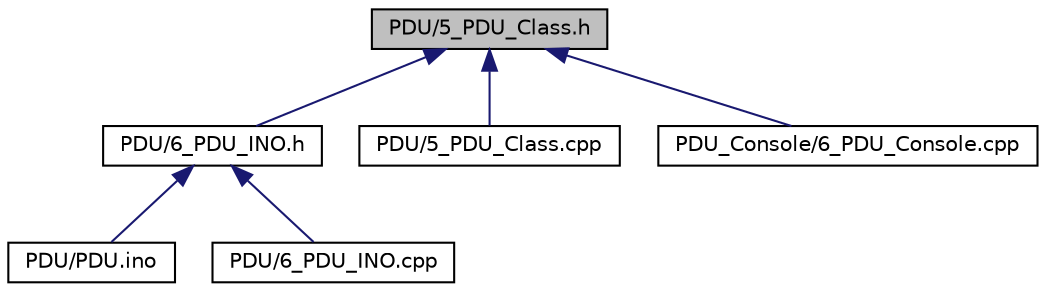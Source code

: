 digraph "PDU/5_PDU_Class.h"
{
 // LATEX_PDF_SIZE
  edge [fontname="Helvetica",fontsize="10",labelfontname="Helvetica",labelfontsize="10"];
  node [fontname="Helvetica",fontsize="10",shape=record];
  Node1 [label="PDU/5_PDU_Class.h",height=0.2,width=0.4,color="black", fillcolor="grey75", style="filled", fontcolor="black",tooltip="ARU Node Personalization for the PDU PCB Node."];
  Node1 -> Node2 [dir="back",color="midnightblue",fontsize="10",style="solid",fontname="Helvetica"];
  Node2 [label="PDU/6_PDU_INO.h",height=0.2,width=0.4,color="black", fillcolor="white", style="filled",URL="$6___p_d_u___i_n_o_8h.html",tooltip="Arduino FW for PDU PCB of ARU."];
  Node2 -> Node3 [dir="back",color="midnightblue",fontsize="10",style="solid",fontname="Helvetica"];
  Node3 [label="PDU/PDU.ino",height=0.2,width=0.4,color="black", fillcolor="white", style="filled",URL="$_p_d_u_8ino.html",tooltip="ARU Node Personalization for the PDU PCB Node."];
  Node2 -> Node4 [dir="back",color="midnightblue",fontsize="10",style="solid",fontname="Helvetica"];
  Node4 [label="PDU/6_PDU_INO.cpp",height=0.2,width=0.4,color="black", fillcolor="white", style="filled",URL="$6___p_d_u___i_n_o_8cpp.html",tooltip="Arduino PCB implementation of PDU_Class."];
  Node1 -> Node5 [dir="back",color="midnightblue",fontsize="10",style="solid",fontname="Helvetica"];
  Node5 [label="PDU/5_PDU_Class.cpp",height=0.2,width=0.4,color="black", fillcolor="white", style="filled",URL="$5___p_d_u___class_8cpp_source.html",tooltip=" "];
  Node1 -> Node6 [dir="back",color="midnightblue",fontsize="10",style="solid",fontname="Helvetica"];
  Node6 [label="PDU_Console/6_PDU_Console.cpp",height=0.2,width=0.4,color="black", fillcolor="white", style="filled",URL="$6___p_d_u___console_8cpp_source.html",tooltip=" "];
}
